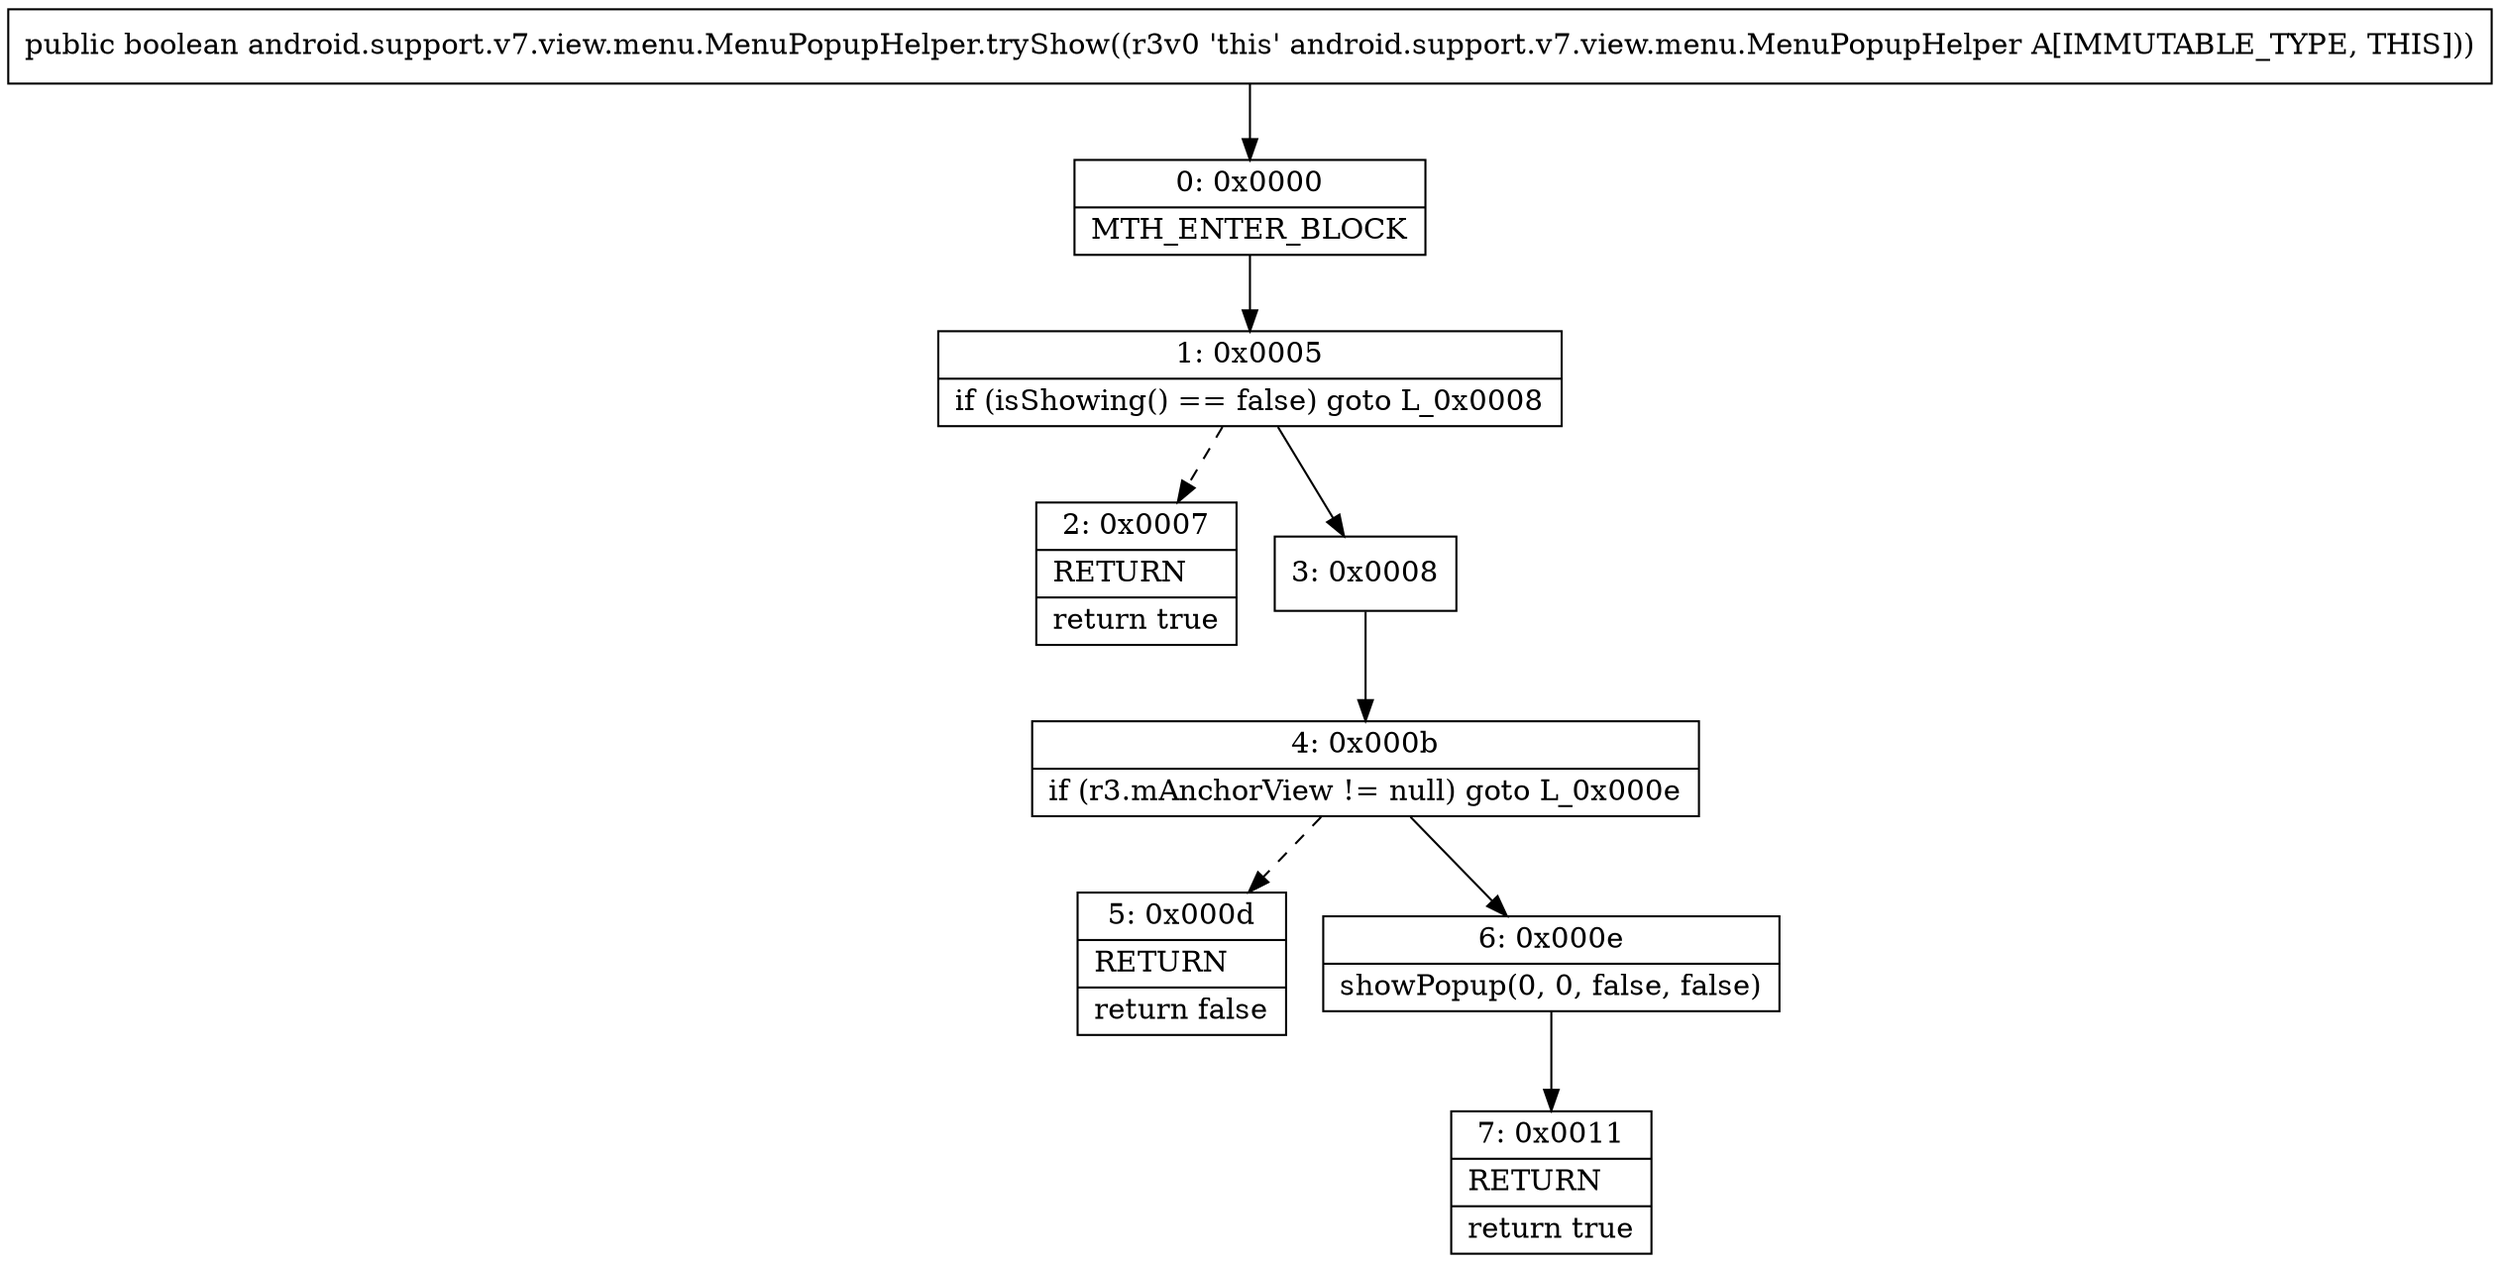 digraph "CFG forandroid.support.v7.view.menu.MenuPopupHelper.tryShow()Z" {
Node_0 [shape=record,label="{0\:\ 0x0000|MTH_ENTER_BLOCK\l}"];
Node_1 [shape=record,label="{1\:\ 0x0005|if (isShowing() == false) goto L_0x0008\l}"];
Node_2 [shape=record,label="{2\:\ 0x0007|RETURN\l|return true\l}"];
Node_3 [shape=record,label="{3\:\ 0x0008}"];
Node_4 [shape=record,label="{4\:\ 0x000b|if (r3.mAnchorView != null) goto L_0x000e\l}"];
Node_5 [shape=record,label="{5\:\ 0x000d|RETURN\l|return false\l}"];
Node_6 [shape=record,label="{6\:\ 0x000e|showPopup(0, 0, false, false)\l}"];
Node_7 [shape=record,label="{7\:\ 0x0011|RETURN\l|return true\l}"];
MethodNode[shape=record,label="{public boolean android.support.v7.view.menu.MenuPopupHelper.tryShow((r3v0 'this' android.support.v7.view.menu.MenuPopupHelper A[IMMUTABLE_TYPE, THIS])) }"];
MethodNode -> Node_0;
Node_0 -> Node_1;
Node_1 -> Node_2[style=dashed];
Node_1 -> Node_3;
Node_3 -> Node_4;
Node_4 -> Node_5[style=dashed];
Node_4 -> Node_6;
Node_6 -> Node_7;
}

